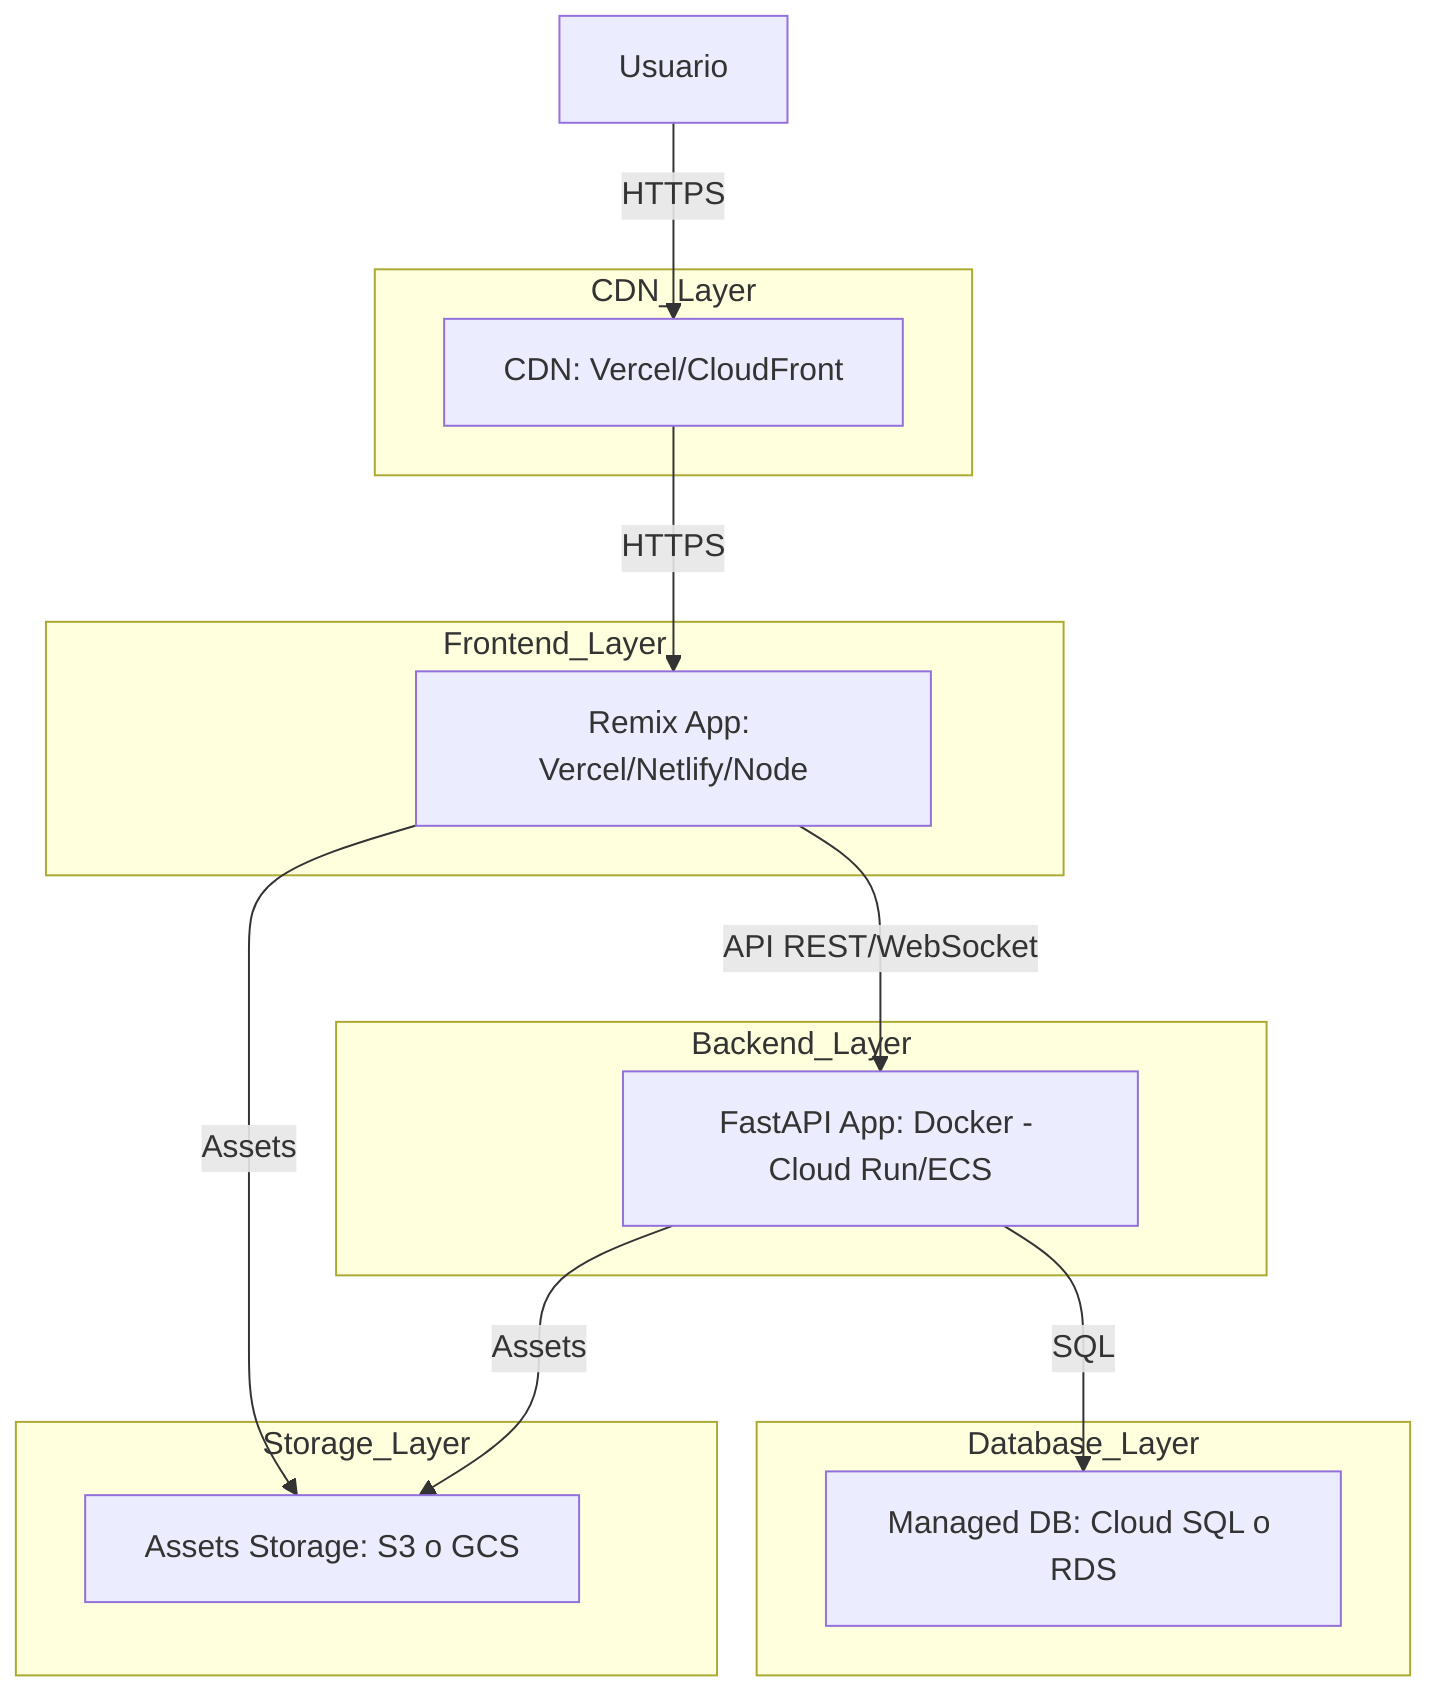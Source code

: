 flowchart TD
    subgraph CDN_Layer
        CDN["CDN: Vercel/CloudFront"]
    end

    subgraph Frontend_Layer
        FE["Remix App: Vercel/Netlify/Node"]
    end

    subgraph Backend_Layer
        BE["FastAPI App: Docker - Cloud Run/ECS"]
    end

    subgraph Database_Layer
        DB["Managed DB: Cloud SQL o RDS"]
    end

    subgraph Storage_Layer
        S3["Assets Storage: S3 o GCS"]
    end

    User["Usuario"]
    User-->|"HTTPS"|CDN
    CDN-->|"HTTPS"|FE
    FE-->|"API REST/WebSocket"|BE
    BE-->|"SQL"|DB
    FE-->|"Assets"|S3
    BE-->|"Assets"|S3